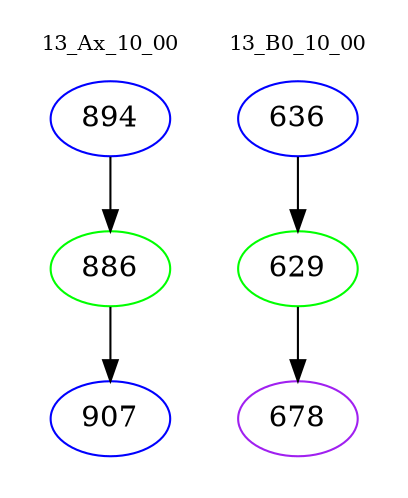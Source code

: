 digraph{
subgraph cluster_0 {
color = white
label = "13_Ax_10_00";
fontsize=10;
T0_894 [label="894", color="blue"]
T0_894 -> T0_886 [color="black"]
T0_886 [label="886", color="green"]
T0_886 -> T0_907 [color="black"]
T0_907 [label="907", color="blue"]
}
subgraph cluster_1 {
color = white
label = "13_B0_10_00";
fontsize=10;
T1_636 [label="636", color="blue"]
T1_636 -> T1_629 [color="black"]
T1_629 [label="629", color="green"]
T1_629 -> T1_678 [color="black"]
T1_678 [label="678", color="purple"]
}
}
